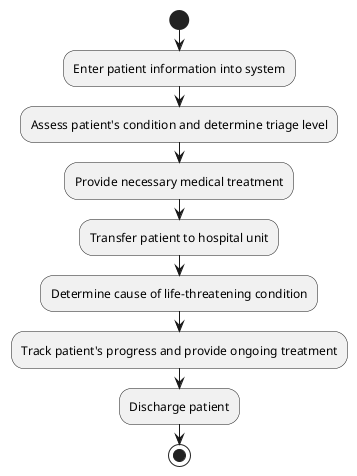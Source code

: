 @startuml

start

:Enter patient information into system;

:Assess patient's condition and determine triage level;

:Provide necessary medical treatment;

:Transfer patient to hospital unit;

:Determine cause of life-threatening condition;

:Track patient's progress and provide ongoing treatment;

:Discharge patient;

stop

@enduml